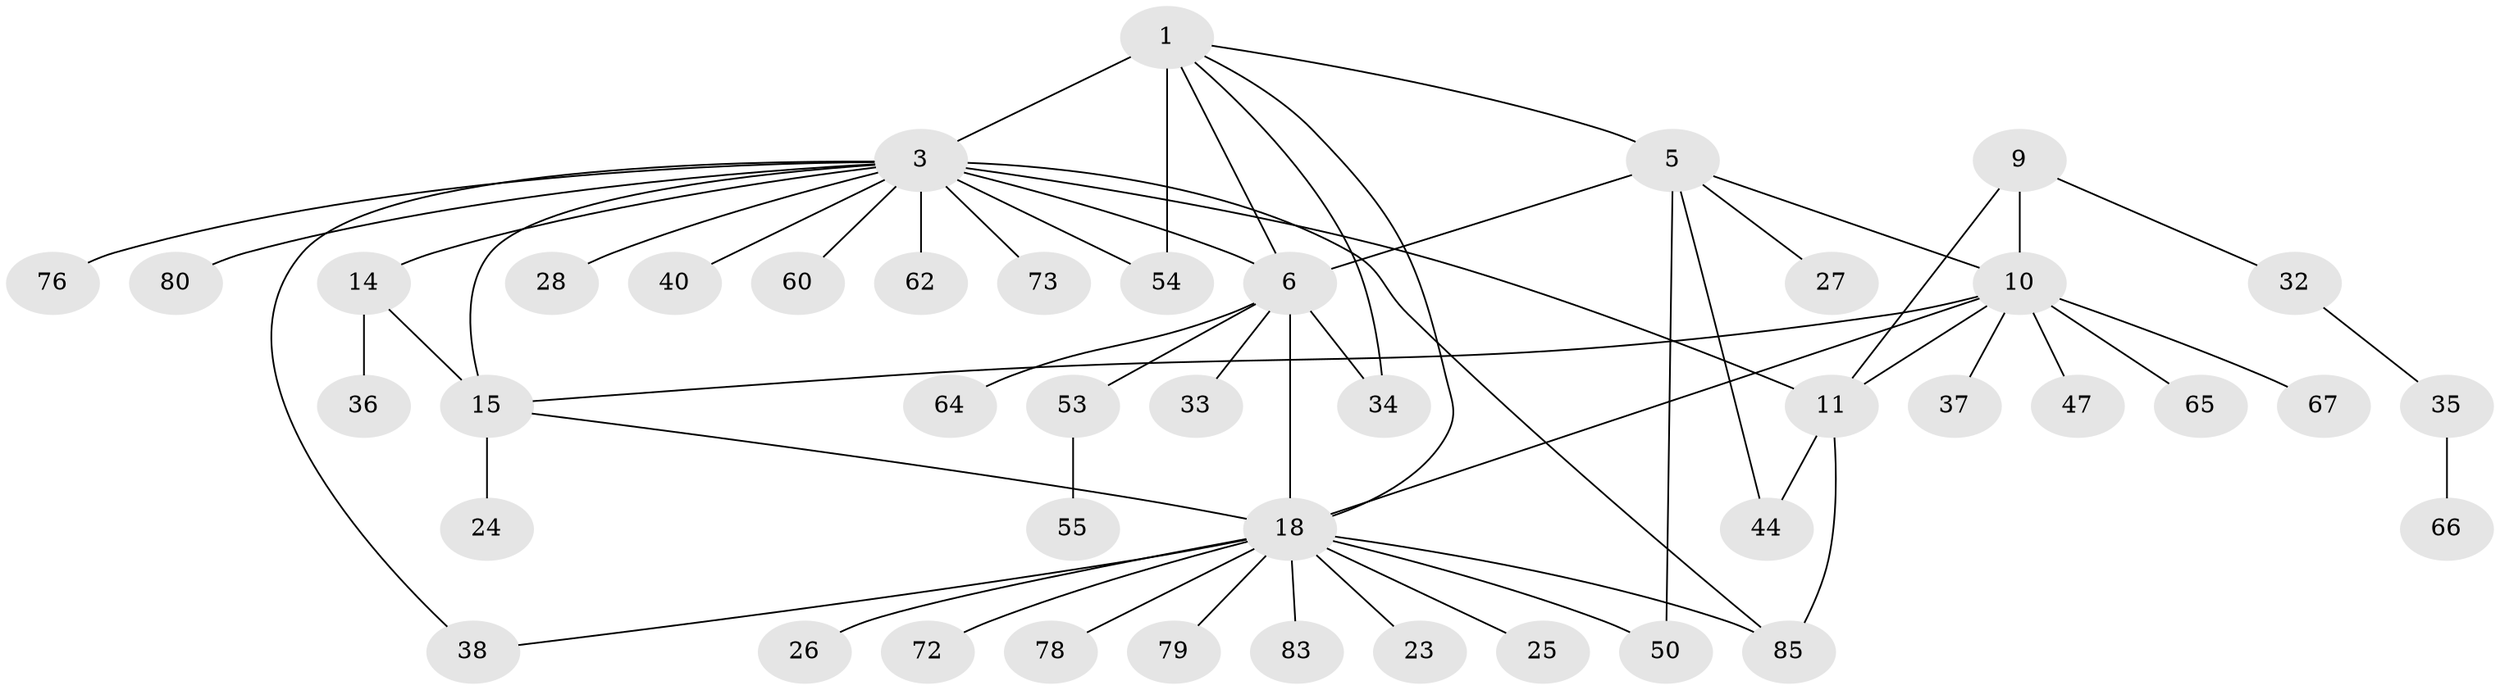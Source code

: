 // original degree distribution, {8: 0.02247191011235955, 5: 0.02247191011235955, 7: 0.07865168539325842, 4: 0.0449438202247191, 6: 0.02247191011235955, 10: 0.011235955056179775, 9: 0.011235955056179775, 14: 0.011235955056179775, 1: 0.47191011235955055, 3: 0.06741573033707865, 2: 0.23595505617977527}
// Generated by graph-tools (version 1.1) at 2025/15/03/09/25 04:15:52]
// undirected, 44 vertices, 59 edges
graph export_dot {
graph [start="1"]
  node [color=gray90,style=filled];
  1 [super="+84+30+2"];
  3 [super="+46+4"];
  5 [super="+8"];
  6 [super="+7"];
  9;
  10 [super="+12+57"];
  11;
  14 [super="+16+56"];
  15 [super="+39"];
  18 [super="+19"];
  23;
  24;
  25;
  26 [super="+48+81"];
  27 [super="+29"];
  28;
  32;
  33;
  34 [super="+42"];
  35;
  36;
  37 [super="+61"];
  38 [super="+49"];
  40;
  44 [super="+51+69"];
  47;
  50 [super="+87"];
  53 [super="+58"];
  54;
  55;
  60;
  62;
  64;
  65;
  66;
  67;
  72;
  73;
  76;
  78;
  79;
  80;
  83;
  85 [super="+86"];
  1 -- 3 [weight=4];
  1 -- 34;
  1 -- 54;
  1 -- 6;
  1 -- 18;
  1 -- 5;
  3 -- 11;
  3 -- 62;
  3 -- 80;
  3 -- 38;
  3 -- 40;
  3 -- 73;
  3 -- 76;
  3 -- 28;
  3 -- 14 [weight=2];
  3 -- 15;
  3 -- 85;
  3 -- 54;
  3 -- 60;
  3 -- 6;
  5 -- 6 [weight=4];
  5 -- 10;
  5 -- 44;
  5 -- 50;
  5 -- 27;
  6 -- 64;
  6 -- 33;
  6 -- 34;
  6 -- 18 [weight=5];
  6 -- 53;
  9 -- 10 [weight=2];
  9 -- 11;
  9 -- 32;
  10 -- 11 [weight=2];
  10 -- 47;
  10 -- 65;
  10 -- 67;
  10 -- 37;
  10 -- 15;
  10 -- 18;
  11 -- 85;
  11 -- 44;
  14 -- 15 [weight=2];
  14 -- 36;
  15 -- 24;
  15 -- 18;
  18 -- 23;
  18 -- 25;
  18 -- 26;
  18 -- 72;
  18 -- 78;
  18 -- 79;
  18 -- 83;
  18 -- 85;
  18 -- 50;
  18 -- 38;
  32 -- 35;
  35 -- 66;
  53 -- 55;
}
